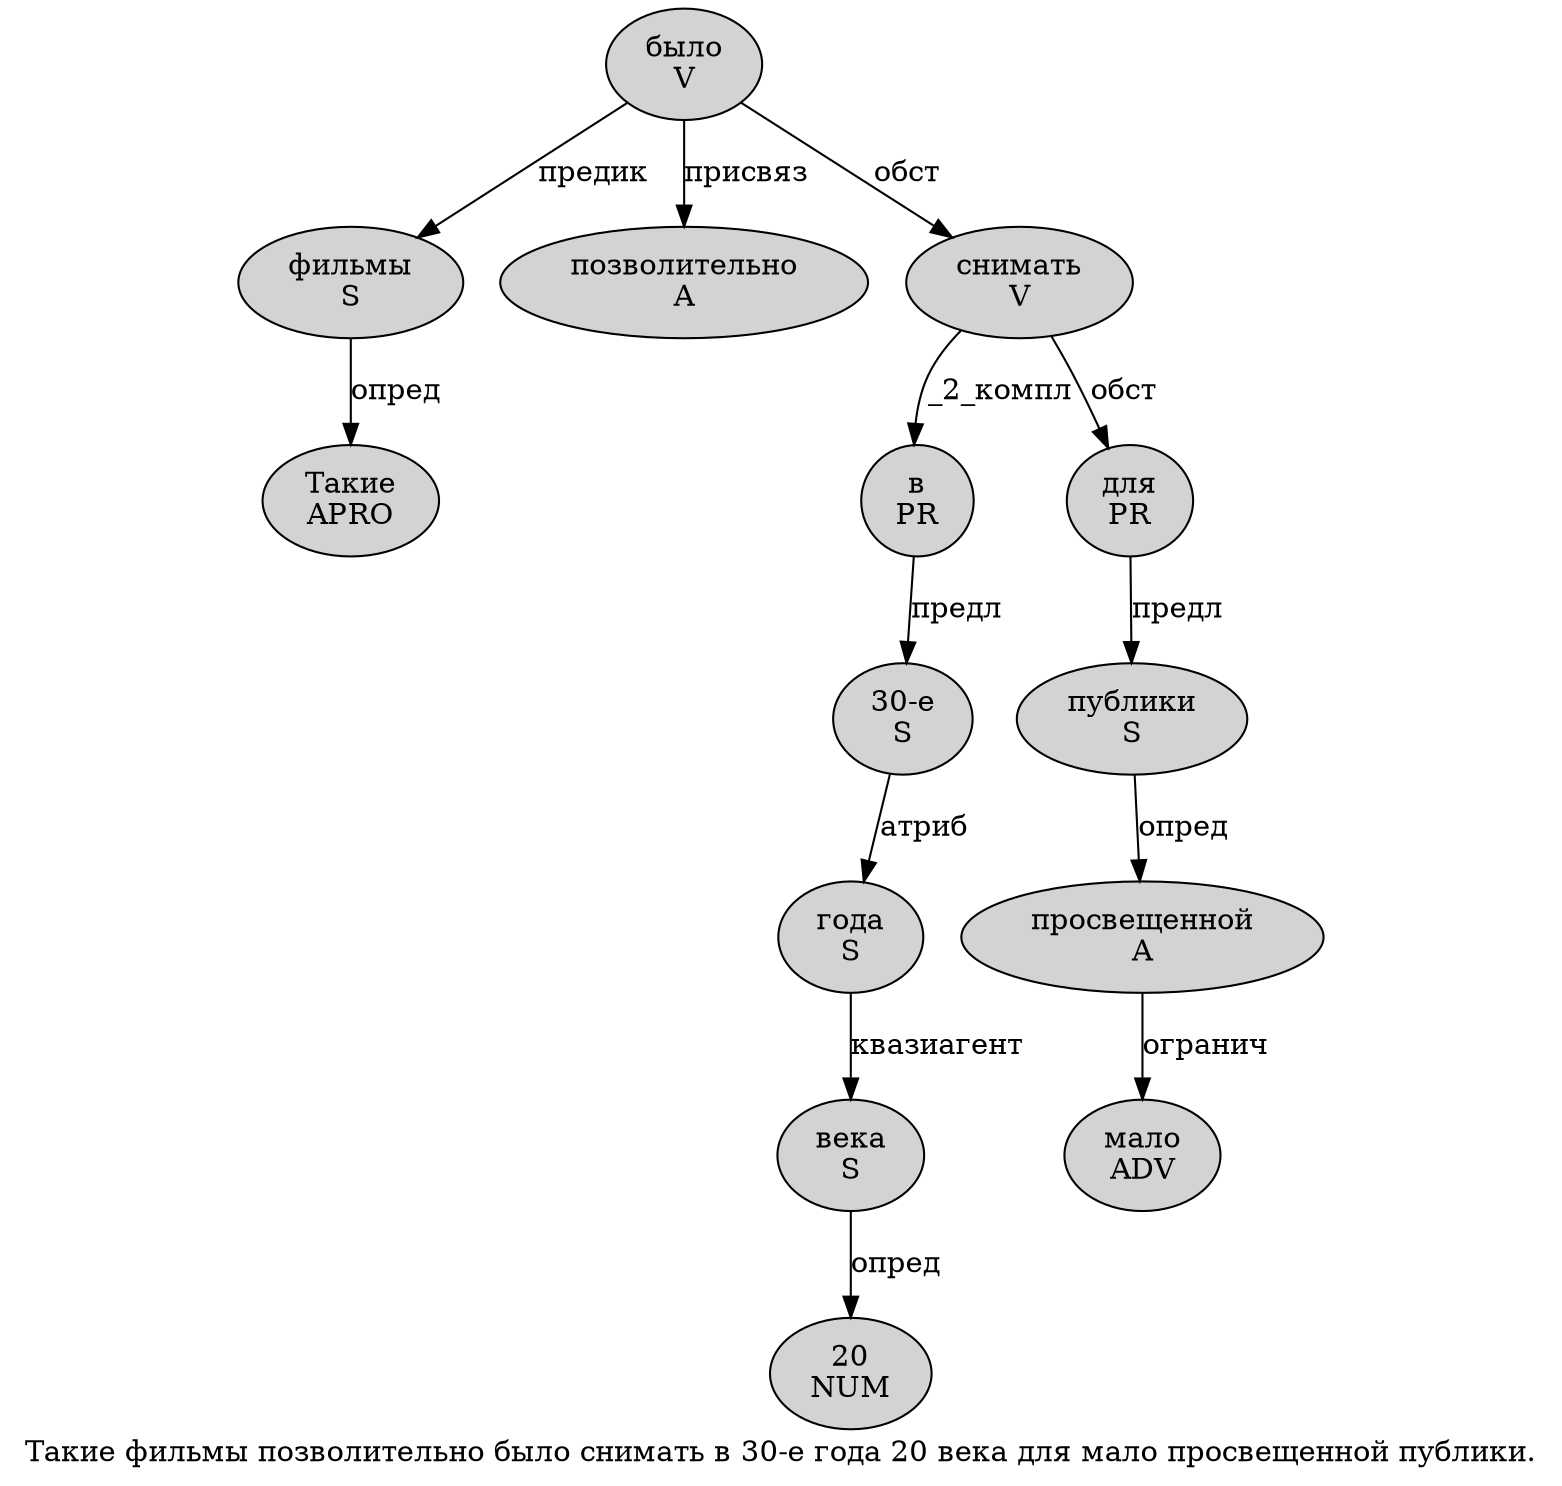 digraph SENTENCE_3539 {
	graph [label="Такие фильмы позволительно было снимать в 30-е года 20 века для мало просвещенной публики."]
	node [style=filled]
		0 [label="Такие
APRO" color="" fillcolor=lightgray penwidth=1 shape=ellipse]
		1 [label="фильмы
S" color="" fillcolor=lightgray penwidth=1 shape=ellipse]
		2 [label="позволительно
A" color="" fillcolor=lightgray penwidth=1 shape=ellipse]
		3 [label="было
V" color="" fillcolor=lightgray penwidth=1 shape=ellipse]
		4 [label="снимать
V" color="" fillcolor=lightgray penwidth=1 shape=ellipse]
		5 [label="в
PR" color="" fillcolor=lightgray penwidth=1 shape=ellipse]
		6 [label="30-е
S" color="" fillcolor=lightgray penwidth=1 shape=ellipse]
		7 [label="года
S" color="" fillcolor=lightgray penwidth=1 shape=ellipse]
		8 [label="20
NUM" color="" fillcolor=lightgray penwidth=1 shape=ellipse]
		9 [label="века
S" color="" fillcolor=lightgray penwidth=1 shape=ellipse]
		10 [label="для
PR" color="" fillcolor=lightgray penwidth=1 shape=ellipse]
		11 [label="мало
ADV" color="" fillcolor=lightgray penwidth=1 shape=ellipse]
		12 [label="просвещенной
A" color="" fillcolor=lightgray penwidth=1 shape=ellipse]
		13 [label="публики
S" color="" fillcolor=lightgray penwidth=1 shape=ellipse]
			4 -> 5 [label="_2_компл"]
			4 -> 10 [label="обст"]
			13 -> 12 [label="опред"]
			1 -> 0 [label="опред"]
			3 -> 1 [label="предик"]
			3 -> 2 [label="присвяз"]
			3 -> 4 [label="обст"]
			10 -> 13 [label="предл"]
			12 -> 11 [label="огранич"]
			7 -> 9 [label="квазиагент"]
			6 -> 7 [label="атриб"]
			9 -> 8 [label="опред"]
			5 -> 6 [label="предл"]
}